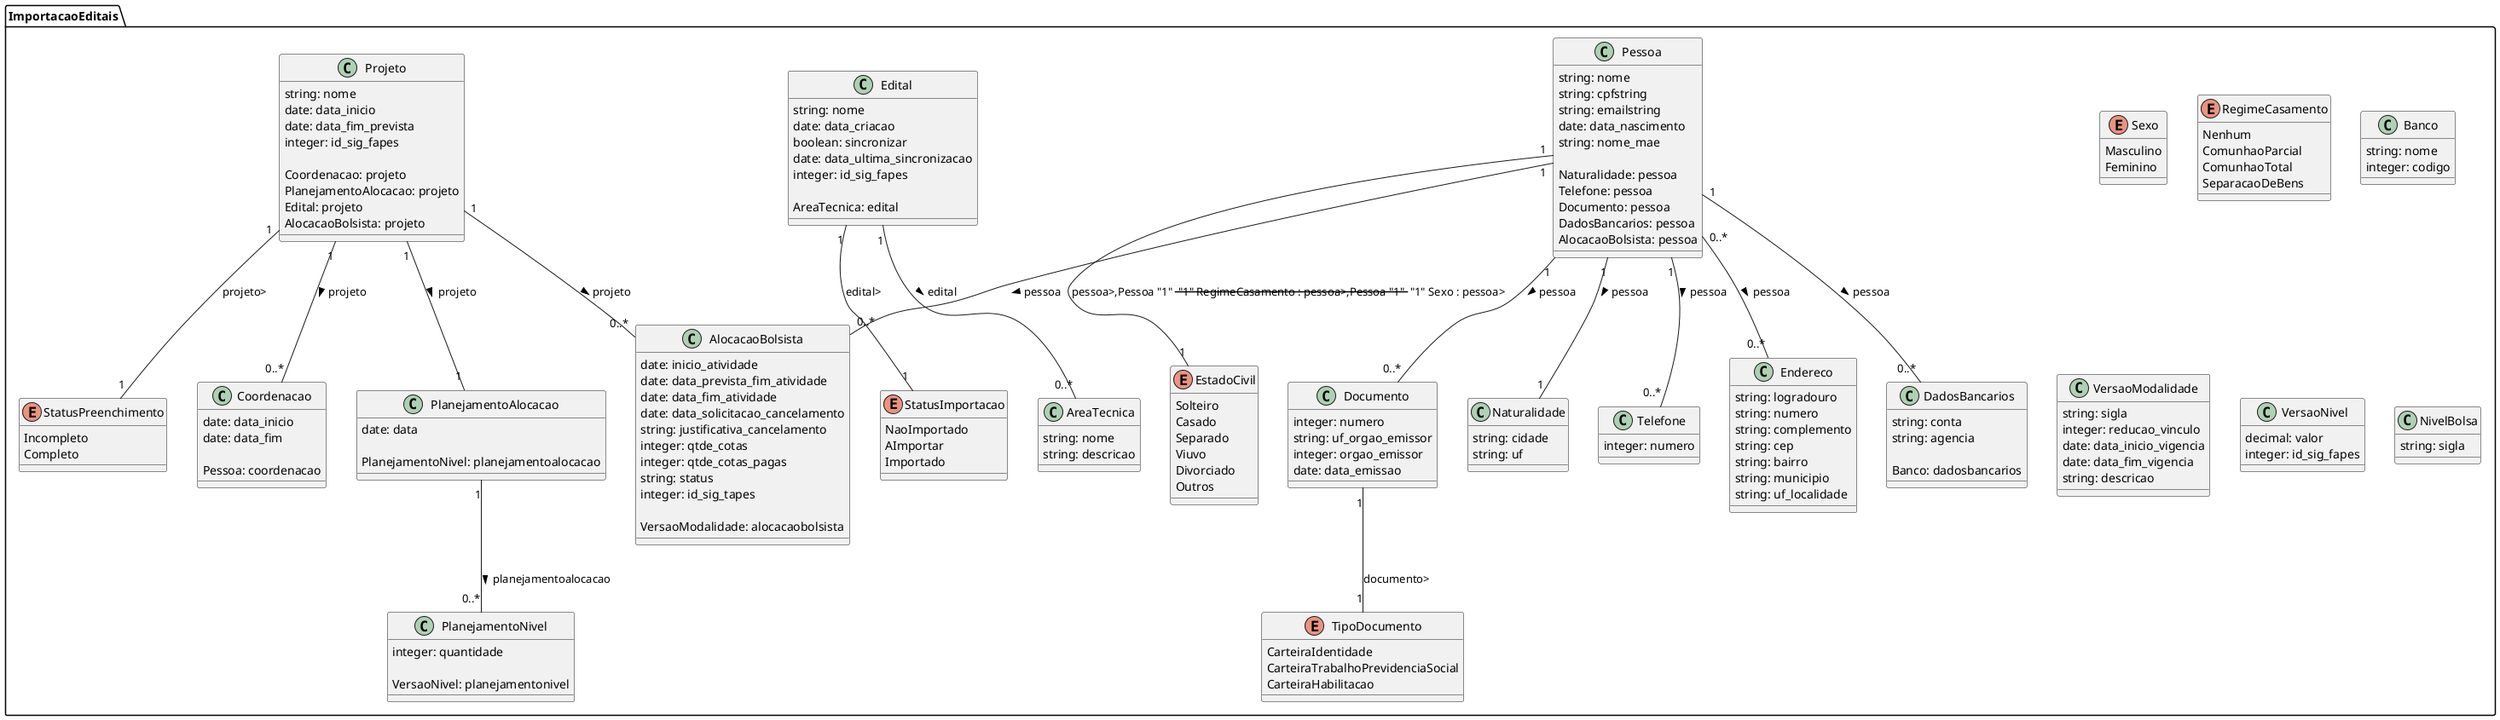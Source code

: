 ```plantuml
@startuml
package ImportacaoEditais
{
    enum TipoDocumento {
         CarteiraIdentidade
        CarteiraTrabalhoPrevidenciaSocial
        CarteiraHabilitacao
    }
    enum Sexo {
         Masculino
        Feminino
    }
    enum EstadoCivil {
         Solteiro
        Casado
        Separado
        Viuvo
        Divorciado
        Outros
    }
    enum RegimeCasamento {
         Nenhum
        ComunhaoParcial
        ComunhaoTotal
        SeparacaoDeBens
    }
    enum StatusPreenchimento {
         Incompleto
        Completo
    }
    enum StatusImportacao {
         NaoImportado
        AImportar
        Importado
    }
    class Documento {
    integer: numero
    string: uf_orgao_emissor
    integer: orgao_emissor
    date: data_emissao

    }

    Documento "1" -- "1" TipoDocumento : documento>

    class Pessoa {
    string: nome
    string: cpfstring
    string: emailstring
    date: data_nascimento
    string: nome_mae

    Naturalidade: pessoa
    Telefone: pessoa
    Documento: pessoa
    DadosBancarios: pessoa
    AlocacaoBolsista: pessoa
    }

    Pessoa "1" -- "1" EstadoCivil : pessoa>,Pessoa "1" -- "1" RegimeCasamento : pessoa>,Pessoa "1" -- "1" Sexo : pessoa>
    Pessoa "1" -- "1" Naturalidade : pessoa >
    Pessoa "1" -- "0..*" Telefone : pessoa >
    Pessoa "1" -- "0..*" Documento : pessoa >
    Pessoa "0..*" -- "0..*" Endereco : pessoa >
    Pessoa "1" -- "0..*" DadosBancarios : pessoa >
    Pessoa "1" -- "0..*" AlocacaoBolsista : pessoa >

    class Naturalidade {
    string: cidade
    string: uf

    }



    class Telefone {
    integer: numero

    }



    class Endereco {
    string: logradouro
    string: numero
    string: complemento
    string: cep
    string: bairro
    string: municipio
    string: uf_localidade

    }



    class DadosBancarios {
    string: conta
    string: agencia

    Banco: dadosbancarios
    }



    class Banco {
    string: nome
    integer: codigo

    }



    class AreaTecnica {
    string: nome
    string: descricao

    }



    class Coordenacao {
    date: data_inicio
    date: data_fim

    Pessoa: coordenacao
    }



    class Edital {
    string: nome
    date: data_criacao
    boolean: sincronizar
    date: data_ultima_sincronizacao
    integer: id_sig_fapes

    AreaTecnica: edital
    }

    Edital "1" -- "1" StatusImportacao : edital>
    Edital "1" -- "0..*" AreaTecnica : edital >

    class Projeto {
    string: nome
    date: data_inicio
    date: data_fim_prevista
    integer: id_sig_fapes

    Coordenacao: projeto
    PlanejamentoAlocacao: projeto
    Edital: projeto
    AlocacaoBolsista: projeto
    }

    Projeto "1" -- "1" StatusPreenchimento : projeto>
    Projeto "1" -- "0..*" Coordenacao : projeto >
    Projeto "1" -- "1" PlanejamentoAlocacao : projeto >
    Projeto "1" -- "0..*" AlocacaoBolsista : projeto >

    class PlanejamentoAlocacao {
    date: data

    PlanejamentoNivel: planejamentoalocacao
    }


    PlanejamentoAlocacao "1" -- "0..*" PlanejamentoNivel : planejamentoalocacao >

    class AlocacaoBolsista {
    date: inicio_atividade
    date: data_prevista_fim_atividade
    date: data_fim_atividade
    date: data_solicitacao_cancelamento
    string: justificativa_cancelamento
    integer: qtde_cotas
    integer: qtde_cotas_pagas
    string: status
    integer: id_sig_tapes

    VersaoModalidade: alocacaobolsista
    }



    class VersaoModalidade {
    string: sigla
    integer: reducao_vinculo
    date: data_inicio_vigencia
    date: data_fim_vigencia
    string: descricao

    }



    class PlanejamentoNivel {
    integer: quantidade

    VersaoNivel: planejamentonivel
    }



    class VersaoNivel {
    decimal: valor
    integer: id_sig_fapes

    }



    class NivelBolsa {
    string: sigla

    }
}
@enduml
```